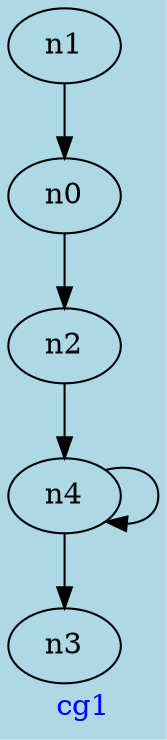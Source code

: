 digraph G{
graph [ label = "cg1" , fontcolor = "blue" , bgcolor = "lightblue" ];
n0;
n1;
n2;
n3;
n4;
n1->n0;
n0->n2;
n4->n3;
n2->n4;
n4->n4;
}
